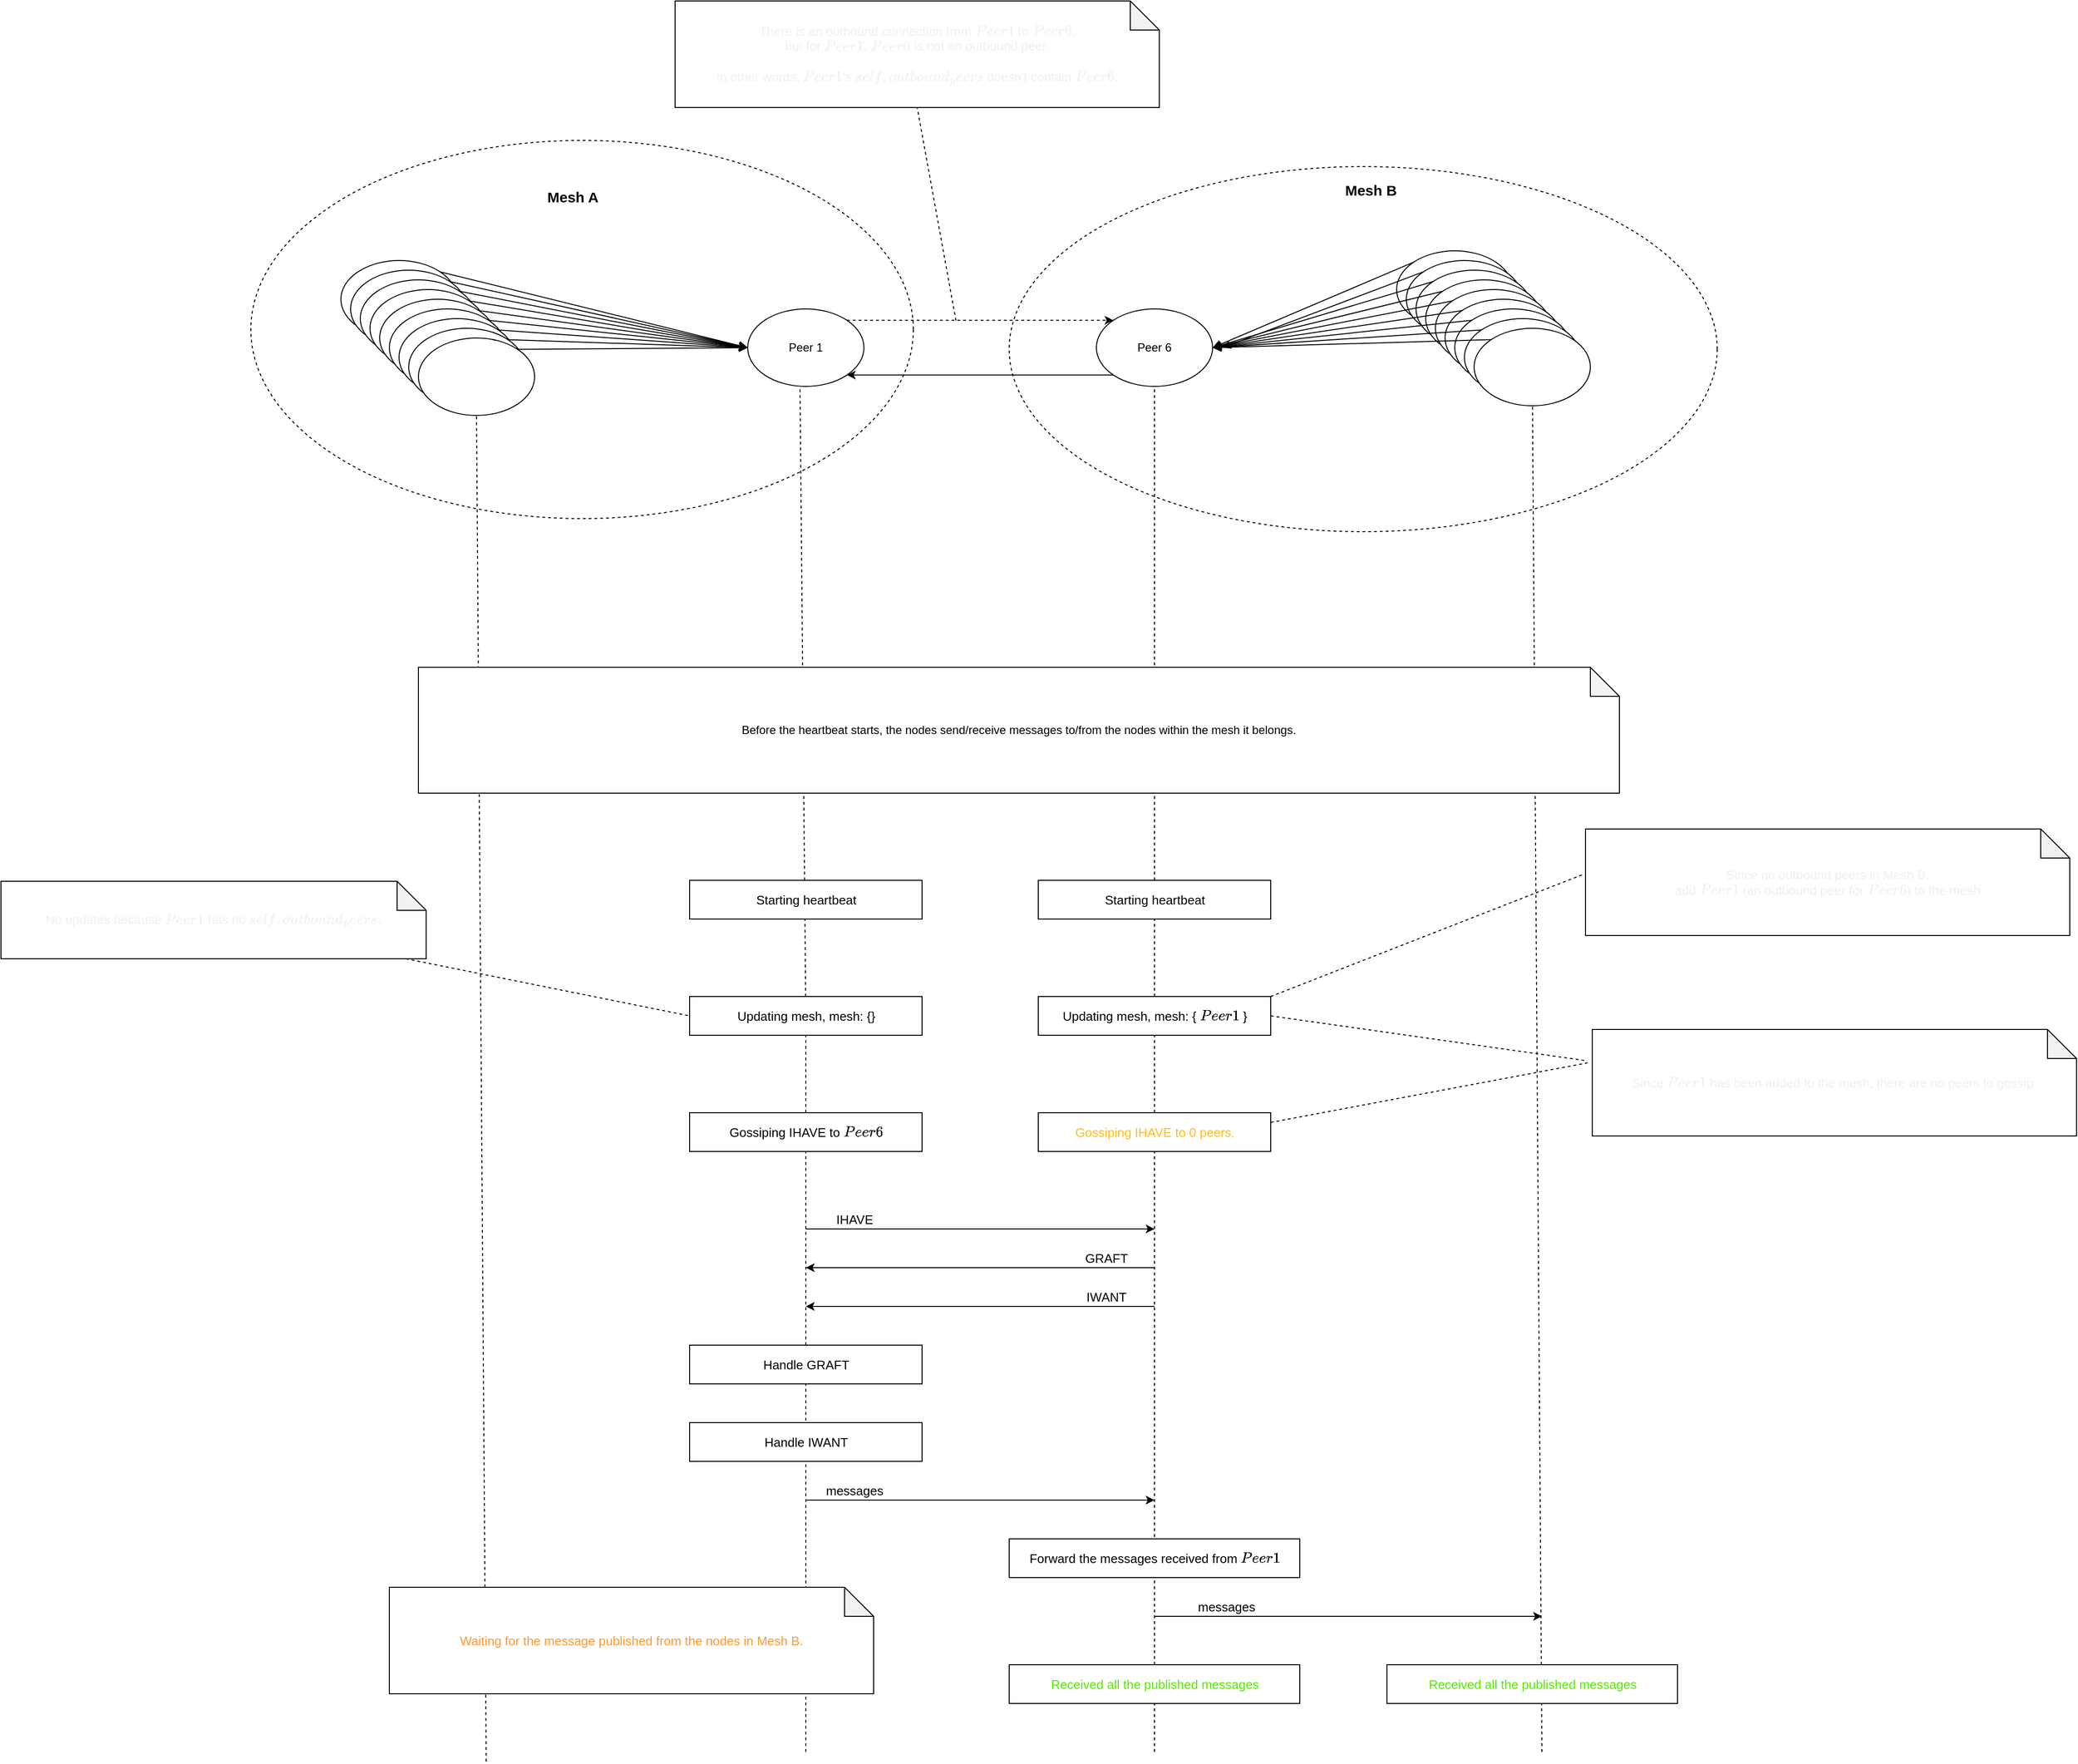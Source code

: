 <mxfile>
    <diagram id="ExdccTZqctQwAvQB16s_" name="Page-1">
        <mxGraphModel dx="3906" dy="2197" grid="0" gridSize="10" guides="1" tooltips="1" connect="1" arrows="1" fold="1" page="0" pageScale="1" pageWidth="827" pageHeight="1169" math="0" shadow="0">
            <root>
                <mxCell id="0"/>
                <mxCell id="1" parent="0"/>
                <mxCell id="66" value="" style="ellipse;whiteSpace=wrap;html=1;dashed=1;" vertex="1" parent="1">
                    <mxGeometry x="50" y="-17" width="731" height="377" as="geometry"/>
                </mxCell>
                <mxCell id="65" value="" style="ellipse;whiteSpace=wrap;html=1;dashed=1;" vertex="1" parent="1">
                    <mxGeometry x="-733" y="-44" width="684" height="390.5" as="geometry"/>
                </mxCell>
                <mxCell id="2M91R3iAnrZrVvDSjcHK-28" value="" style="endArrow=none;dashed=1;html=1;fontSize=12;entryX=0.45;entryY=1.013;entryDx=0;entryDy=0;entryPerimeter=0;startArrow=none;" parent="1" target="48" edge="1" source="72">
                    <mxGeometry width="50" height="50" relative="1" as="geometry">
                        <mxPoint x="-170" y="1380" as="sourcePoint"/>
                        <mxPoint x="-170" y="471" as="targetPoint"/>
                    </mxGeometry>
                </mxCell>
                <mxCell id="2M91R3iAnrZrVvDSjcHK-29" value="" style="endArrow=none;dashed=1;html=1;fontSize=12;" parent="1" target="49" edge="1">
                    <mxGeometry width="50" height="50" relative="1" as="geometry">
                        <mxPoint x="200" y="1620" as="sourcePoint"/>
                        <mxPoint x="120" y="610" as="targetPoint"/>
                    </mxGeometry>
                </mxCell>
                <mxCell id="11" value="" style="endArrow=classic;html=1;" parent="1" edge="1">
                    <mxGeometry width="50" height="50" relative="1" as="geometry">
                        <mxPoint x="200" y="1160" as="sourcePoint"/>
                        <mxPoint x="-160" y="1160" as="targetPoint"/>
                    </mxGeometry>
                </mxCell>
                <mxCell id="13" value="IWANT" style="edgeLabel;html=1;align=center;verticalAlign=middle;resizable=0;points=[];fontSize=13;" parent="11" vertex="1" connectable="0">
                    <mxGeometry x="-0.217" y="-2" relative="1" as="geometry">
                        <mxPoint x="91" y="-8" as="offset"/>
                    </mxGeometry>
                </mxCell>
                <mxCell id="12" value="" style="endArrow=classic;html=1;" parent="1" edge="1">
                    <mxGeometry width="50" height="50" relative="1" as="geometry">
                        <mxPoint x="-160" y="1360" as="sourcePoint"/>
                        <mxPoint x="200" y="1360" as="targetPoint"/>
                    </mxGeometry>
                </mxCell>
                <mxCell id="14" value="messages" style="edgeLabel;html=1;align=center;verticalAlign=middle;resizable=0;points=[];fontSize=13;" parent="12" vertex="1" connectable="0">
                    <mxGeometry x="0.211" y="2" relative="1" as="geometry">
                        <mxPoint x="-168" y="-8" as="offset"/>
                    </mxGeometry>
                </mxCell>
                <mxCell id="18" value="Starting heartbeat" style="html=1;dashed=0;whitespace=wrap;fontSize=13;" parent="1" vertex="1">
                    <mxGeometry x="-280" y="720" width="240" height="40" as="geometry"/>
                </mxCell>
                <mxCell id="20" value="" style="endArrow=classic;html=1;" parent="1" edge="1">
                    <mxGeometry width="50" height="50" relative="1" as="geometry">
                        <mxPoint x="-160" y="1080" as="sourcePoint"/>
                        <mxPoint x="200" y="1080" as="targetPoint"/>
                    </mxGeometry>
                </mxCell>
                <mxCell id="21" value="IHAVE" style="edgeLabel;html=1;align=center;verticalAlign=middle;resizable=0;points=[];fontSize=13;" parent="20" vertex="1" connectable="0">
                    <mxGeometry x="0.211" y="2" relative="1" as="geometry">
                        <mxPoint x="-168" y="-8" as="offset"/>
                    </mxGeometry>
                </mxCell>
                <mxCell id="28" value="" style="endArrow=classic;html=1;" parent="1" edge="1">
                    <mxGeometry width="50" height="50" relative="1" as="geometry">
                        <mxPoint x="200" y="1120" as="sourcePoint"/>
                        <mxPoint x="-160" y="1120" as="targetPoint"/>
                    </mxGeometry>
                </mxCell>
                <mxCell id="29" value="GRAFT" style="edgeLabel;html=1;align=center;verticalAlign=middle;resizable=0;points=[];fontSize=13;" parent="28" vertex="1" connectable="0">
                    <mxGeometry x="-0.217" y="-2" relative="1" as="geometry">
                        <mxPoint x="91" y="-8" as="offset"/>
                    </mxGeometry>
                </mxCell>
                <mxCell id="48" value="Peer 1" style="ellipse;whiteSpace=wrap;html=1;" vertex="1" parent="1">
                    <mxGeometry x="-220" y="130" width="120" height="80" as="geometry"/>
                </mxCell>
                <mxCell id="49" value="Peer 6" style="ellipse;whiteSpace=wrap;html=1;" vertex="1" parent="1">
                    <mxGeometry x="140" y="130" width="120" height="80" as="geometry"/>
                </mxCell>
                <mxCell id="56" value="" style="ellipse;whiteSpace=wrap;html=1;" vertex="1" parent="1">
                    <mxGeometry x="-640" y="80" width="120" height="80" as="geometry"/>
                </mxCell>
                <mxCell id="59" value="" style="endArrow=classic;html=1;entryX=0;entryY=0;entryDx=0;entryDy=0;exitX=1;exitY=0;exitDx=0;exitDy=0;dashed=1;" edge="1" parent="1" source="48" target="49">
                    <mxGeometry width="50" height="50" relative="1" as="geometry">
                        <mxPoint x="10" y="310" as="sourcePoint"/>
                        <mxPoint x="60" y="260" as="targetPoint"/>
                    </mxGeometry>
                </mxCell>
                <mxCell id="60" value="" style="endArrow=classic;html=1;entryX=1;entryY=1;entryDx=0;entryDy=0;exitX=0;exitY=1;exitDx=0;exitDy=0;" edge="1" parent="1" source="49" target="48">
                    <mxGeometry width="50" height="50" relative="1" as="geometry">
                        <mxPoint x="-107.574" y="151.716" as="sourcePoint"/>
                        <mxPoint x="147.574" y="151.716" as="targetPoint"/>
                    </mxGeometry>
                </mxCell>
                <mxCell id="62" value="" style="ellipse;whiteSpace=wrap;html=1;" vertex="1" parent="1">
                    <mxGeometry x="450" y="70" width="120" height="80" as="geometry"/>
                </mxCell>
                <mxCell id="67" value="Mesh A" style="text;html=1;align=center;verticalAlign=middle;resizable=0;points=[];autosize=1;strokeColor=none;fillColor=none;fontSize=15;fontStyle=1" vertex="1" parent="1">
                    <mxGeometry x="-436" y="4" width="70" height="20" as="geometry"/>
                </mxCell>
                <mxCell id="69" value="Mesh B" style="text;html=1;align=center;verticalAlign=middle;resizable=0;points=[];autosize=1;strokeColor=none;fillColor=none;fontSize=15;fontStyle=1" vertex="1" parent="1">
                    <mxGeometry x="388" y="-3" width="70" height="20" as="geometry"/>
                </mxCell>
                <mxCell id="70" value="Starting heartbeat" style="html=1;dashed=0;whitespace=wrap;fontSize=13;" vertex="1" parent="1">
                    <mxGeometry x="80" y="720" width="240" height="40" as="geometry"/>
                </mxCell>
                <mxCell id="72" value="Updating mesh, mesh: {}" style="html=1;dashed=0;whitespace=wrap;fontSize=13;" vertex="1" parent="1">
                    <mxGeometry x="-280" y="840" width="240" height="40" as="geometry"/>
                </mxCell>
                <mxCell id="73" value="" style="endArrow=none;dashed=1;html=1;fontSize=12;entryX=0.5;entryY=1;entryDx=0;entryDy=0;" edge="1" parent="1" target="72">
                    <mxGeometry width="50" height="50" relative="1" as="geometry">
                        <mxPoint x="-160" y="1620" as="sourcePoint"/>
                        <mxPoint x="-160" y="900" as="targetPoint"/>
                    </mxGeometry>
                </mxCell>
                <mxCell id="74" value="Updating mesh, mesh: { `Peer 1` }" style="html=1;dashed=0;whitespace=wrap;fontSize=13;" vertex="1" parent="1">
                    <mxGeometry x="80" y="840" width="240" height="40" as="geometry"/>
                </mxCell>
                <mxCell id="77" value="Gossiping IHAVE to `Peer 6`" style="html=1;dashed=0;whitespace=wrap;fontSize=13;" vertex="1" parent="1">
                    <mxGeometry x="-280" y="960" width="240" height="40" as="geometry"/>
                </mxCell>
                <mxCell id="79" value="&lt;font color=&quot;#ffbc21&quot;&gt;Gossiping IHAVE to 0 peers.&lt;/font&gt;" style="html=1;dashed=0;whitespace=wrap;fontSize=13;" vertex="1" parent="1">
                    <mxGeometry x="80" y="960" width="240" height="40" as="geometry"/>
                </mxCell>
                <mxCell id="80" value="Handle GRAFT" style="html=1;dashed=0;whitespace=wrap;fontSize=13;" vertex="1" parent="1">
                    <mxGeometry x="-280" y="1200" width="240" height="40" as="geometry"/>
                </mxCell>
                <mxCell id="81" value="Handle IWANT" style="html=1;dashed=0;whitespace=wrap;fontSize=13;" vertex="1" parent="1">
                    <mxGeometry x="-280" y="1280" width="240" height="40" as="geometry"/>
                </mxCell>
                <mxCell id="82" value="Forward the messages received from `Peer 1`" style="html=1;dashed=0;whitespace=wrap;fontSize=13;" vertex="1" parent="1">
                    <mxGeometry x="50" y="1400" width="300" height="40" as="geometry"/>
                </mxCell>
                <mxCell id="83" value="" style="ellipse;whiteSpace=wrap;html=1;" vertex="1" parent="1">
                    <mxGeometry x="-630" y="90" width="120" height="80" as="geometry"/>
                </mxCell>
                <mxCell id="84" value="" style="ellipse;whiteSpace=wrap;html=1;" vertex="1" parent="1">
                    <mxGeometry x="-620" y="100" width="120" height="80" as="geometry"/>
                </mxCell>
                <mxCell id="85" value="" style="ellipse;whiteSpace=wrap;html=1;" vertex="1" parent="1">
                    <mxGeometry x="-610" y="110" width="120" height="80" as="geometry"/>
                </mxCell>
                <mxCell id="86" value="" style="ellipse;whiteSpace=wrap;html=1;" vertex="1" parent="1">
                    <mxGeometry x="-600" y="120" width="120" height="80" as="geometry"/>
                </mxCell>
                <mxCell id="87" value="" style="ellipse;whiteSpace=wrap;html=1;" vertex="1" parent="1">
                    <mxGeometry x="-590" y="130" width="120" height="80" as="geometry"/>
                </mxCell>
                <mxCell id="88" value="" style="ellipse;whiteSpace=wrap;html=1;" vertex="1" parent="1">
                    <mxGeometry x="-580" y="140" width="120" height="80" as="geometry"/>
                </mxCell>
                <mxCell id="89" value="" style="ellipse;whiteSpace=wrap;html=1;" vertex="1" parent="1">
                    <mxGeometry x="-570" y="150" width="120" height="80" as="geometry"/>
                </mxCell>
                <mxCell id="90" value="" style="ellipse;whiteSpace=wrap;html=1;" vertex="1" parent="1">
                    <mxGeometry x="-560" y="160" width="120" height="80" as="geometry"/>
                </mxCell>
                <mxCell id="91" value="" style="endArrow=classic;html=1;entryX=0;entryY=0.5;entryDx=0;entryDy=0;exitX=1;exitY=0;exitDx=0;exitDy=0;" edge="1" parent="1" source="56" target="48">
                    <mxGeometry width="50" height="50" relative="1" as="geometry">
                        <mxPoint x="-542.574" y="79.996" as="sourcePoint"/>
                        <mxPoint x="-267.426" y="79.996" as="targetPoint"/>
                    </mxGeometry>
                </mxCell>
                <mxCell id="92" value="" style="endArrow=classic;html=1;exitX=1;exitY=0;exitDx=0;exitDy=0;" edge="1" parent="1">
                    <mxGeometry width="50" height="50" relative="1" as="geometry">
                        <mxPoint x="-527.574" y="101.716" as="sourcePoint"/>
                        <mxPoint x="-220" y="170" as="targetPoint"/>
                    </mxGeometry>
                </mxCell>
                <mxCell id="93" value="" style="endArrow=classic;html=1;entryX=0;entryY=0.5;entryDx=0;entryDy=0;exitX=1;exitY=0;exitDx=0;exitDy=0;" edge="1" parent="1" target="48">
                    <mxGeometry width="50" height="50" relative="1" as="geometry">
                        <mxPoint x="-517.574" y="111.716" as="sourcePoint"/>
                        <mxPoint x="-200" y="190" as="targetPoint"/>
                    </mxGeometry>
                </mxCell>
                <mxCell id="94" value="" style="endArrow=classic;html=1;entryX=0;entryY=0.5;entryDx=0;entryDy=0;exitX=1;exitY=0;exitDx=0;exitDy=0;" edge="1" parent="1" target="48">
                    <mxGeometry width="50" height="50" relative="1" as="geometry">
                        <mxPoint x="-507.574" y="121.716" as="sourcePoint"/>
                        <mxPoint x="-190" y="200" as="targetPoint"/>
                    </mxGeometry>
                </mxCell>
                <mxCell id="95" value="" style="endArrow=classic;html=1;exitX=1;exitY=0;exitDx=0;exitDy=0;" edge="1" parent="1">
                    <mxGeometry width="50" height="50" relative="1" as="geometry">
                        <mxPoint x="-497.574" y="131.716" as="sourcePoint"/>
                        <mxPoint x="-220" y="170" as="targetPoint"/>
                    </mxGeometry>
                </mxCell>
                <mxCell id="96" value="" style="endArrow=classic;html=1;entryX=0;entryY=0.5;entryDx=0;entryDy=0;exitX=1;exitY=0;exitDx=0;exitDy=0;" edge="1" parent="1" target="48">
                    <mxGeometry width="50" height="50" relative="1" as="geometry">
                        <mxPoint x="-487.574" y="141.716" as="sourcePoint"/>
                        <mxPoint x="-170" y="220" as="targetPoint"/>
                    </mxGeometry>
                </mxCell>
                <mxCell id="97" value="" style="endArrow=classic;html=1;entryX=0;entryY=0.5;entryDx=0;entryDy=0;exitX=1;exitY=0;exitDx=0;exitDy=0;" edge="1" parent="1" target="48">
                    <mxGeometry width="50" height="50" relative="1" as="geometry">
                        <mxPoint x="-477.574" y="151.716" as="sourcePoint"/>
                        <mxPoint x="-160" y="230" as="targetPoint"/>
                    </mxGeometry>
                </mxCell>
                <mxCell id="98" value="" style="endArrow=classic;html=1;entryX=0;entryY=0.5;entryDx=0;entryDy=0;exitX=1;exitY=0;exitDx=0;exitDy=0;" edge="1" parent="1" target="48">
                    <mxGeometry width="50" height="50" relative="1" as="geometry">
                        <mxPoint x="-467.574" y="161.716" as="sourcePoint"/>
                        <mxPoint x="-150" y="240" as="targetPoint"/>
                    </mxGeometry>
                </mxCell>
                <mxCell id="99" value="" style="endArrow=classic;html=1;entryX=0;entryY=0.5;entryDx=0;entryDy=0;exitX=1;exitY=0;exitDx=0;exitDy=0;" edge="1" parent="1" target="48">
                    <mxGeometry width="50" height="50" relative="1" as="geometry">
                        <mxPoint x="-457.574" y="171.716" as="sourcePoint"/>
                        <mxPoint x="-140" y="250" as="targetPoint"/>
                    </mxGeometry>
                </mxCell>
                <mxCell id="100" value="" style="ellipse;whiteSpace=wrap;html=1;" vertex="1" parent="1">
                    <mxGeometry x="460" y="80" width="120" height="80" as="geometry"/>
                </mxCell>
                <mxCell id="101" value="" style="ellipse;whiteSpace=wrap;html=1;" vertex="1" parent="1">
                    <mxGeometry x="470" y="90" width="120" height="80" as="geometry"/>
                </mxCell>
                <mxCell id="102" value="" style="ellipse;whiteSpace=wrap;html=1;" vertex="1" parent="1">
                    <mxGeometry x="480" y="100" width="120" height="80" as="geometry"/>
                </mxCell>
                <mxCell id="103" value="" style="ellipse;whiteSpace=wrap;html=1;" vertex="1" parent="1">
                    <mxGeometry x="490" y="110" width="120" height="80" as="geometry"/>
                </mxCell>
                <mxCell id="104" value="" style="ellipse;whiteSpace=wrap;html=1;" vertex="1" parent="1">
                    <mxGeometry x="500" y="120" width="120" height="80" as="geometry"/>
                </mxCell>
                <mxCell id="105" value="" style="ellipse;whiteSpace=wrap;html=1;" vertex="1" parent="1">
                    <mxGeometry x="510" y="130" width="120" height="80" as="geometry"/>
                </mxCell>
                <mxCell id="106" value="" style="ellipse;whiteSpace=wrap;html=1;" vertex="1" parent="1">
                    <mxGeometry x="520" y="140" width="120" height="80" as="geometry"/>
                </mxCell>
                <mxCell id="107" value="" style="ellipse;whiteSpace=wrap;html=1;" vertex="1" parent="1">
                    <mxGeometry x="530" y="150" width="120" height="80" as="geometry"/>
                </mxCell>
                <mxCell id="108" value="" style="endArrow=classic;html=1;entryX=1;entryY=0.5;entryDx=0;entryDy=0;exitX=0;exitY=0;exitDx=0;exitDy=0;" edge="1" parent="1" source="62" target="49">
                    <mxGeometry width="50" height="50" relative="1" as="geometry">
                        <mxPoint x="-107.574" y="151.716" as="sourcePoint"/>
                        <mxPoint x="167.574" y="151.716" as="targetPoint"/>
                    </mxGeometry>
                </mxCell>
                <mxCell id="109" value="" style="endArrow=classic;html=1;exitX=0;exitY=0;exitDx=0;exitDy=0;" edge="1" parent="1">
                    <mxGeometry width="50" height="50" relative="1" as="geometry">
                        <mxPoint x="477.574" y="91.716" as="sourcePoint"/>
                        <mxPoint x="270" y="170" as="targetPoint"/>
                    </mxGeometry>
                </mxCell>
                <mxCell id="110" value="" style="endArrow=classic;html=1;exitX=0;exitY=0;exitDx=0;exitDy=0;" edge="1" parent="1">
                    <mxGeometry width="50" height="50" relative="1" as="geometry">
                        <mxPoint x="487.574" y="101.716" as="sourcePoint"/>
                        <mxPoint x="260" y="170" as="targetPoint"/>
                    </mxGeometry>
                </mxCell>
                <mxCell id="111" value="" style="endArrow=classic;html=1;exitX=0;exitY=0;exitDx=0;exitDy=0;" edge="1" parent="1">
                    <mxGeometry width="50" height="50" relative="1" as="geometry">
                        <mxPoint x="497.574" y="111.716" as="sourcePoint"/>
                        <mxPoint x="260" y="170" as="targetPoint"/>
                    </mxGeometry>
                </mxCell>
                <mxCell id="112" value="" style="endArrow=classic;html=1;entryX=1;entryY=0.5;entryDx=0;entryDy=0;exitX=0;exitY=0;exitDx=0;exitDy=0;" edge="1" parent="1" target="49">
                    <mxGeometry width="50" height="50" relative="1" as="geometry">
                        <mxPoint x="507.574" y="121.716" as="sourcePoint"/>
                        <mxPoint x="300" y="210" as="targetPoint"/>
                    </mxGeometry>
                </mxCell>
                <mxCell id="113" value="" style="endArrow=classic;html=1;exitX=0;exitY=0;exitDx=0;exitDy=0;" edge="1" parent="1">
                    <mxGeometry width="50" height="50" relative="1" as="geometry">
                        <mxPoint x="517.574" y="131.716" as="sourcePoint"/>
                        <mxPoint x="260" y="170" as="targetPoint"/>
                    </mxGeometry>
                </mxCell>
                <mxCell id="114" value="" style="endArrow=classic;html=1;exitX=0;exitY=0;exitDx=0;exitDy=0;" edge="1" parent="1">
                    <mxGeometry width="50" height="50" relative="1" as="geometry">
                        <mxPoint x="527.574" y="141.716" as="sourcePoint"/>
                        <mxPoint x="260" y="170" as="targetPoint"/>
                    </mxGeometry>
                </mxCell>
                <mxCell id="115" value="" style="endArrow=classic;html=1;entryX=1;entryY=0.5;entryDx=0;entryDy=0;exitX=0;exitY=0;exitDx=0;exitDy=0;" edge="1" parent="1" target="49">
                    <mxGeometry width="50" height="50" relative="1" as="geometry">
                        <mxPoint x="537.574" y="151.716" as="sourcePoint"/>
                        <mxPoint x="330" y="240" as="targetPoint"/>
                    </mxGeometry>
                </mxCell>
                <mxCell id="116" value="" style="endArrow=classic;html=1;exitX=0;exitY=0;exitDx=0;exitDy=0;" edge="1" parent="1">
                    <mxGeometry width="50" height="50" relative="1" as="geometry">
                        <mxPoint x="547.574" y="161.716" as="sourcePoint"/>
                        <mxPoint x="260" y="170" as="targetPoint"/>
                    </mxGeometry>
                </mxCell>
                <mxCell id="117" value="" style="endArrow=none;dashed=1;html=1;fontSize=12;" edge="1" parent="1" target="107">
                    <mxGeometry width="50" height="50" relative="1" as="geometry">
                        <mxPoint x="600" y="1620" as="sourcePoint"/>
                        <mxPoint x="690" y="420" as="targetPoint"/>
                    </mxGeometry>
                </mxCell>
                <mxCell id="118" value="" style="endArrow=classic;html=1;" edge="1" parent="1">
                    <mxGeometry width="50" height="50" relative="1" as="geometry">
                        <mxPoint x="200" y="1480" as="sourcePoint"/>
                        <mxPoint x="600" y="1480" as="targetPoint"/>
                    </mxGeometry>
                </mxCell>
                <mxCell id="119" value="messages" style="edgeLabel;html=1;align=center;verticalAlign=middle;resizable=0;points=[];fontSize=13;" vertex="1" connectable="0" parent="118">
                    <mxGeometry x="0.211" y="2" relative="1" as="geometry">
                        <mxPoint x="-168" y="-8" as="offset"/>
                    </mxGeometry>
                </mxCell>
                <mxCell id="120" value="" style="endArrow=none;dashed=1;html=1;fontSize=12;" edge="1" parent="1">
                    <mxGeometry width="50" height="50" relative="1" as="geometry">
                        <mxPoint x="-490" y="1630" as="sourcePoint"/>
                        <mxPoint x="-500.004" y="240.0" as="targetPoint"/>
                    </mxGeometry>
                </mxCell>
                <mxCell id="121" value="&lt;font color=&quot;#58e800&quot;&gt;Received all the published messages&lt;/font&gt;" style="html=1;dashed=0;whitespace=wrap;fontSize=13;" vertex="1" parent="1">
                    <mxGeometry x="50" y="1530" width="300" height="40" as="geometry"/>
                </mxCell>
                <mxCell id="123" value="&lt;font color=&quot;#58e800&quot;&gt;Received all the published messages&lt;/font&gt;" style="html=1;dashed=0;whitespace=wrap;fontSize=13;" vertex="1" parent="1">
                    <mxGeometry x="440" y="1530" width="300" height="40" as="geometry"/>
                </mxCell>
                <mxCell id="35" value="Waiting for the message published from the nodes in Mesh B." style="shape=note;whiteSpace=wrap;html=1;backgroundOutline=1;darkOpacity=0.05;fontColor=#FF9933;fontSize=13;" parent="1" vertex="1">
                    <mxGeometry x="-590" y="1450" width="500" height="110" as="geometry"/>
                </mxCell>
                <mxCell id="10" value="Before the heartbeat starts, the nodes send/receive messages to/from the nodes within the mesh it belongs." style="shape=note;whiteSpace=wrap;html=1;backgroundOutline=1;darkOpacity=0.05;" parent="1" vertex="1">
                    <mxGeometry x="-560" y="500" width="1240" height="130" as="geometry"/>
                </mxCell>
                <mxCell id="126" value="Since `Peer 1` has been added to the mesh, there are no peers to gossip." style="shape=note;whiteSpace=wrap;html=1;backgroundOutline=1;darkOpacity=0.05;fontColor=#F0F0F0;fontSize=13;" vertex="1" parent="1">
                    <mxGeometry x="652" y="874" width="500" height="110" as="geometry"/>
                </mxCell>
                <mxCell id="127" value="" style="endArrow=none;dashed=1;html=1;fontSize=15;fontColor=#F0F0F0;entryX=-0.01;entryY=0.295;entryDx=0;entryDy=0;entryPerimeter=0;exitX=1;exitY=0.5;exitDx=0;exitDy=0;" edge="1" parent="1" source="74" target="126">
                    <mxGeometry width="50" height="50" relative="1" as="geometry">
                        <mxPoint x="380" y="940" as="sourcePoint"/>
                        <mxPoint x="430" y="890" as="targetPoint"/>
                    </mxGeometry>
                </mxCell>
                <mxCell id="128" value="" style="endArrow=none;dashed=1;html=1;fontSize=15;fontColor=#F0F0F0;entryX=-0.01;entryY=0.314;entryDx=0;entryDy=0;entryPerimeter=0;exitX=1;exitY=0.25;exitDx=0;exitDy=0;" edge="1" parent="1" source="79" target="126">
                    <mxGeometry width="50" height="50" relative="1" as="geometry">
                        <mxPoint x="330" y="870" as="sourcePoint"/>
                        <mxPoint x="655" y="892.45" as="targetPoint"/>
                    </mxGeometry>
                </mxCell>
                <mxCell id="129" value="There is an outbound connection from `Peer 1` to `Peer6`, &lt;br&gt;but for `Peer 1`, `Peer 6` is not an outbound peer.&lt;br&gt;&lt;br&gt;In other words, `Peer 1`'s `self.outbound_peers` doesn't contain `Peer 6`." style="shape=note;whiteSpace=wrap;html=1;backgroundOutline=1;darkOpacity=0.05;fontColor=#F0F0F0;fontSize=13;" vertex="1" parent="1">
                    <mxGeometry x="-295" y="-188" width="500" height="110" as="geometry"/>
                </mxCell>
                <mxCell id="130" value="" style="endArrow=none;dashed=1;html=1;fontSize=15;fontColor=#F0F0F0;entryX=0.5;entryY=1;entryDx=0;entryDy=0;entryPerimeter=0;" edge="1" parent="1" target="129">
                    <mxGeometry width="50" height="50" relative="1" as="geometry">
                        <mxPoint x="-5" y="142" as="sourcePoint"/>
                        <mxPoint x="675" y="832.45" as="targetPoint"/>
                    </mxGeometry>
                </mxCell>
                <mxCell id="131" value="No updates because `Peer 1` has no `self.outbound_peers`." style="shape=note;whiteSpace=wrap;html=1;backgroundOutline=1;darkOpacity=0.05;fontColor=#F0F0F0;fontSize=13;" vertex="1" parent="1">
                    <mxGeometry x="-991" y="721" width="439" height="80" as="geometry"/>
                </mxCell>
                <mxCell id="132" value="" style="endArrow=none;dashed=1;html=1;fontSize=15;fontColor=#F0F0F0;entryX=0;entryY=0.5;entryDx=0;entryDy=0;" edge="1" parent="1" source="131" target="72">
                    <mxGeometry width="50" height="50" relative="1" as="geometry">
                        <mxPoint x="330" y="870" as="sourcePoint"/>
                        <mxPoint x="675.0" y="832.45" as="targetPoint"/>
                    </mxGeometry>
                </mxCell>
                <mxCell id="133" value="Since no outbound peers in Mesh B,&lt;br&gt;&amp;nbsp;add `Peer 1` (an outbound peer for `Peer 6`) to the mesh." style="shape=note;whiteSpace=wrap;html=1;backgroundOutline=1;darkOpacity=0.05;fontColor=#F0F0F0;fontSize=13;" vertex="1" parent="1">
                    <mxGeometry x="645" y="667" width="500" height="110" as="geometry"/>
                </mxCell>
                <mxCell id="134" value="" style="endArrow=none;dashed=1;html=1;fontSize=15;fontColor=#F0F0F0;entryX=-0.005;entryY=0.427;entryDx=0;entryDy=0;entryPerimeter=0;exitX=1;exitY=0;exitDx=0;exitDy=0;" edge="1" parent="1" source="74" target="133">
                    <mxGeometry width="50" height="50" relative="1" as="geometry">
                        <mxPoint x="330" y="870" as="sourcePoint"/>
                        <mxPoint x="675.0" y="832.45" as="targetPoint"/>
                    </mxGeometry>
                </mxCell>
            </root>
        </mxGraphModel>
    </diagram>
</mxfile>